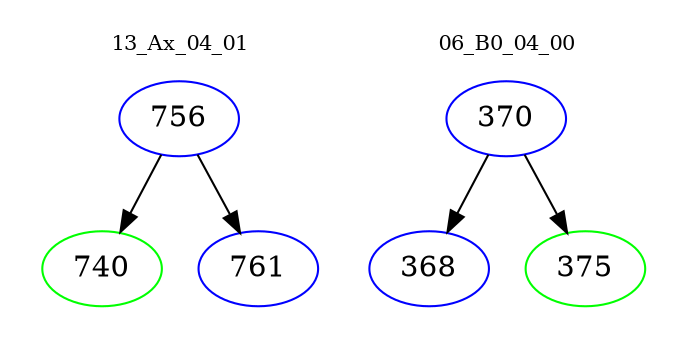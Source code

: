 digraph{
subgraph cluster_0 {
color = white
label = "13_Ax_04_01";
fontsize=10;
T0_756 [label="756", color="blue"]
T0_756 -> T0_740 [color="black"]
T0_740 [label="740", color="green"]
T0_756 -> T0_761 [color="black"]
T0_761 [label="761", color="blue"]
}
subgraph cluster_1 {
color = white
label = "06_B0_04_00";
fontsize=10;
T1_370 [label="370", color="blue"]
T1_370 -> T1_368 [color="black"]
T1_368 [label="368", color="blue"]
T1_370 -> T1_375 [color="black"]
T1_375 [label="375", color="green"]
}
}
